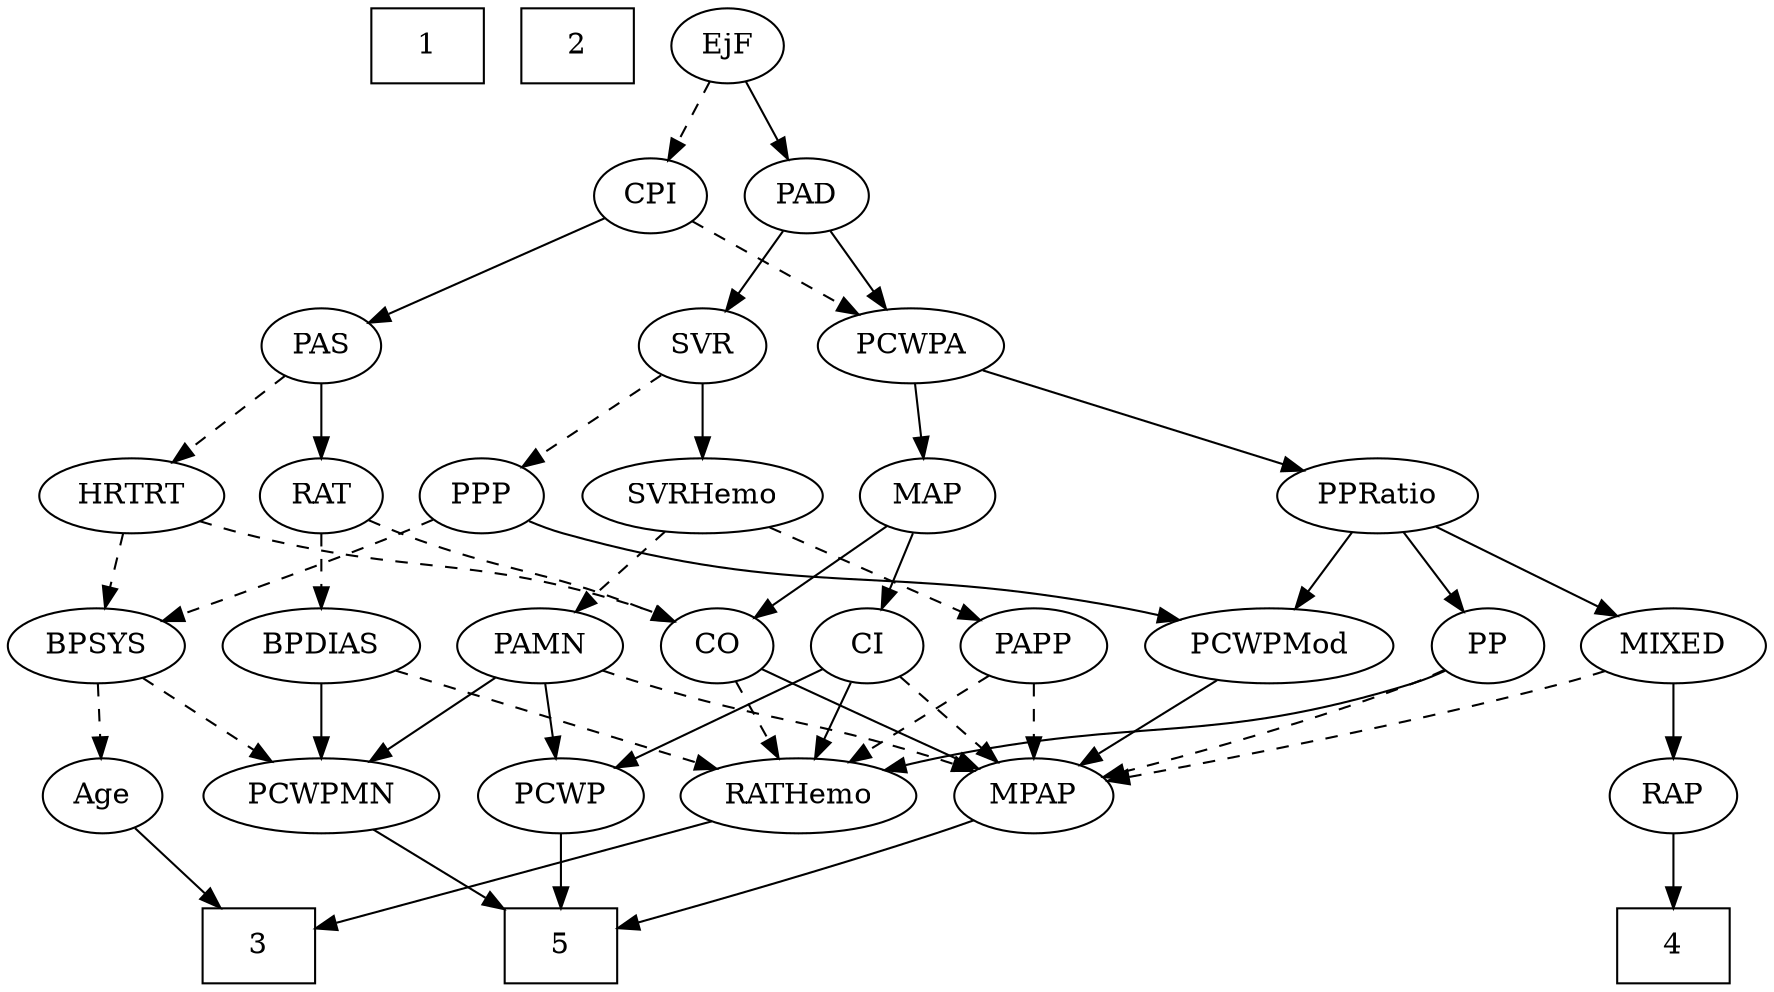strict digraph {
	graph [bb="0,0,785.99,468"];
	node [label="\N"];
	1	[height=0.5,
		pos="327.3,450",
		shape=box,
		width=0.75];
	2	[height=0.5,
		pos="399.3,450",
		shape=box,
		width=0.75];
	3	[height=0.5,
		pos="617.3,18",
		shape=box,
		width=0.75];
	4	[height=0.5,
		pos="40.296,18",
		shape=box,
		width=0.75];
	5	[height=0.5,
		pos="312.3,18",
		shape=box,
		width=0.75];
	Age	[height=0.5,
		pos="741.3,90",
		width=0.75];
	Age -> 3	[pos="e,644.57,34.394 721.37,77.753 703.08,67.427 675.54,51.878 653.38,39.37",
		style=solid];
	EjF	[height=0.5,
		pos="471.3,450",
		width=0.75];
	PAD	[height=0.5,
		pos="434.3,378",
		width=0.79437];
	EjF -> PAD	[pos="e,443.09,395.63 462.71,432.76 458.3,424.4 452.8,414.02 447.83,404.61",
		style=solid];
	CPI	[height=0.5,
		pos="508.3,378",
		width=0.75];
	EjF -> CPI	[pos="e,499.76,395.15 479.88,432.76 484.36,424.28 489.95,413.71 494.98,404.2",
		style=dashed];
	RAP	[height=0.5,
		pos="40.296,90",
		width=0.77632];
	RAP -> 4	[pos="e,40.296,36.104 40.296,71.697 40.296,63.983 40.296,54.712 40.296,46.112",
		style=solid];
	MIXED	[height=0.5,
		pos="40.296,162",
		width=1.1193];
	MIXED -> RAP	[pos="e,40.296,108.1 40.296,143.7 40.296,135.98 40.296,126.71 40.296,118.11",
		style=solid];
	MPAP	[height=0.5,
		pos="312.3,90",
		width=0.97491];
	MIXED -> MPAP	[pos="e,282.41,99.503 70.446,149.94 76.639,147.83 83.147,145.75 89.296,144 159.82,123.95 179.14,125.7 250.3,108 257.52,106.2 265.19,104.19 \
272.58,102.19",
		style=dashed];
	MPAP -> 5	[pos="e,312.3,36.104 312.3,71.697 312.3,63.983 312.3,54.712 312.3,46.112",
		style=solid];
	BPSYS	[height=0.5,
		pos="748.3,162",
		width=1.0471];
	BPSYS -> Age	[pos="e,743.01,108.1 746.57,143.7 745.79,135.98 744.87,126.71 744.01,118.11",
		style=dashed];
	PCWPMN	[height=0.5,
		pos="633.3,90",
		width=1.3902];
	BPSYS -> PCWPMN	[pos="e,657.67,105.84 725.85,147.34 708.92,137.03 685.44,122.74 666.36,111.13",
		style=dashed];
	SVR	[height=0.5,
		pos="483.3,306",
		width=0.77632];
	PAD -> SVR	[pos="e,472.22,322.82 445.42,361.12 451.62,352.26 459.47,341.04 466.42,331.12",
		style=solid];
	PCWPA	[height=0.5,
		pos="390.3,306",
		width=1.1555];
	PAD -> PCWPA	[pos="e,400.85,323.8 424.31,361.12 419.01,352.68 412.36,342.1 406.35,332.55",
		style=solid];
	CO	[height=0.5,
		pos="563.3,162",
		width=0.75];
	CO -> MPAP	[pos="e,344.94,96.936 542.65,150.39 537.7,148.09 532.38,145.81 527.3,144 468.94,123.26 398.9,107.64 354.98,98.903",
		style=solid];
	RATHemo	[height=0.5,
		pos="493.3,90",
		width=1.3721];
	CO -> RATHemo	[pos="e,509.49,107.2 548.79,146.5 539.58,137.28 527.43,125.14 516.86,114.56",
		style=dashed];
	PAS	[height=0.5,
		pos="650.3,306",
		width=0.75];
	RAT	[height=0.5,
		pos="650.3,234",
		width=0.75827];
	PAS -> RAT	[pos="e,650.3,252.1 650.3,287.7 650.3,279.98 650.3,270.71 650.3,262.11",
		style=solid];
	HRTRT	[height=0.5,
		pos="735.3,234",
		width=1.1013];
	PAS -> HRTRT	[pos="e,716.89,250.16 666.69,291.5 678.7,281.61 695.27,267.96 709.11,256.56",
		style=dashed];
	PAMN	[height=0.5,
		pos="206.3,162",
		width=1.011];
	PAMN -> MPAP	[pos="e,291.4,104.8 227.24,147.17 243.06,136.72 265,122.24 282.63,110.59",
		style=dashed];
	PAMN -> PCWPMN	[pos="e,592.13,100.25 233.09,149.67 239,147.51 245.29,145.47 251.3,144 381.73,112.04 418.76,129.65 551.3,108 561.3,106.37 571.95,104.36 \
582.13,102.31",
		style=solid];
	PCWP	[height=0.5,
		pos="206.3,90",
		width=0.97491];
	PAMN -> PCWP	[pos="e,206.3,108.1 206.3,143.7 206.3,135.98 206.3,126.71 206.3,118.11",
		style=solid];
	RATHemo -> 3	[pos="e,589.92,34.457 518.99,74.496 536.95,64.356 561.19,50.671 581.11,39.429",
		style=solid];
	CPI -> PAS	[pos="e,628.89,317.55 529.56,366.52 553.5,354.72 592.62,335.43 619.81,322.03",
		style=solid];
	CPI -> PCWPA	[pos="e,413.88,320.99 488.81,365.44 470.83,354.77 443.77,338.72 422.57,326.14",
		style=dashed];
	RAT -> CO	[pos="e,580.02,176.46 633.52,219.5 620.64,209.14 602.66,194.67 588.12,182.97",
		style=dashed];
	BPDIAS	[height=0.5,
		pos="650.3,162",
		width=1.1735];
	RAT -> BPDIAS	[pos="e,650.3,180.1 650.3,215.7 650.3,207.98 650.3,198.71 650.3,190.11",
		style=dashed];
	SVRHemo	[height=0.5,
		pos="483.3,234",
		width=1.3902];
	SVR -> SVRHemo	[pos="e,483.3,252.1 483.3,287.7 483.3,279.98 483.3,270.71 483.3,262.11",
		style=solid];
	PPP	[height=0.5,
		pos="578.3,234",
		width=0.75];
	SVR -> PPP	[pos="e,560.83,247.87 501.17,291.83 515.72,281.11 536.46,265.83 552.76,253.82",
		style=dashed];
	PCWPMod	[height=0.5,
		pos="312.3,162",
		width=1.4443];
	PCWPMod -> MPAP	[pos="e,312.3,108.1 312.3,143.7 312.3,135.98 312.3,126.71 312.3,118.11",
		style=solid];
	MAP	[height=0.5,
		pos="384.3,234",
		width=0.84854];
	PCWPA -> MAP	[pos="e,385.76,252.1 388.81,287.7 388.15,279.98 387.36,270.71 386.62,262.11",
		style=solid];
	PPRatio	[height=0.5,
		pos="296.3,234",
		width=1.1013];
	PCWPA -> PPRatio	[pos="e,316.2,249.82 370.36,290.15 357.03,280.22 339.28,267.01 324.5,256.01",
		style=solid];
	PCWPMN -> 5	[pos="e,339.32,24.893 591.66,79.92 528.48,66.142 409.39,40.172 349.16,27.039",
		style=solid];
	SVRHemo -> PAMN	[pos="e,233.67,174.12 446.27,221.87 439.01,219.82 431.44,217.77 424.3,216 348.06,197.11 326.7,201.94 251.3,180 248.68,179.24 246,178.4 \
243.31,177.5",
		style=dashed];
	PAPP	[height=0.5,
		pos="486.3,162",
		width=0.88464];
	SVRHemo -> PAPP	[pos="e,485.56,180.1 484.04,215.7 484.37,207.98 484.77,198.71 485.13,190.11",
		style=dashed];
	BPDIAS -> RATHemo	[pos="e,523.26,104.36 622.23,148.49 597.3,137.37 560.59,121.01 532.72,108.58",
		style=dashed];
	BPDIAS -> PCWPMN	[pos="e,637.49,108.28 646.18,144.05 644.29,136.26 642,126.82 639.87,118.08",
		style=solid];
	MAP -> CO	[pos="e,542.14,173.44 408.31,222.49 413.55,220.28 419.09,218.01 424.3,216 469.52,198.51 482.42,198.38 527.3,180 529.12,179.25 530.98,178.46 \
532.85,177.65",
		style=solid];
	CI	[height=0.5,
		pos="125.3,162",
		width=0.75];
	MAP -> CI	[pos="e,145.88,173.79 361.1,221.91 355.97,219.73 350.51,217.63 345.3,216 265.74,191.2 240.47,205.99 161.3,180 159.38,179.37 157.42,178.66 \
155.47,177.9",
		style=solid];
	PP	[height=0.5,
		pos="409.3,162",
		width=0.75];
	PP -> MPAP	[pos="e,331.98,105.2 391.51,148.16 377.16,137.81 356.73,123.06 340.21,111.14",
		style=dashed];
	PP -> RATHemo	[pos="e,474.51,106.65 425.49,147.5 437.1,137.83 453,124.58 466.49,113.34",
		style=solid];
	PPP -> BPSYS	[pos="e,719.58,173.74 599.51,222.7 604.35,220.44 609.48,218.09 614.3,216 646.29,202.14 683.17,187.66 710.13,177.34",
		style=dashed];
	PPP -> PCWPMod	[pos="e,350.92,174.15 557.69,222.27 552.74,219.98 547.4,217.72 542.3,216 469.53,191.44 447.88,198.32 373.3,180 369.21,179 364.99,177.91 \
360.75,176.8",
		style=solid];
	PPRatio -> MIXED	[pos="e,70.75,174.01 261.62,225.06 220.31,215.38 149.33,198.07 89.296,180 86.373,179.12 83.364,178.18 80.344,177.2",
		style=solid];
	PPRatio -> PCWPMod	[pos="e,308.35,180.28 300.17,216.05 301.95,208.26 304.11,198.82 306.11,190.08",
		style=solid];
	PPRatio -> PP	[pos="e,390.12,174.88 318.89,219 336.91,207.84 362.22,192.16 381.48,180.23",
		style=solid];
	PCWP -> 5	[pos="e,286.4,36.099 226.99,75.337 241.45,65.782 261.12,52.797 277.92,41.701",
		style=solid];
	CI -> MPAP	[pos="e,283.3,100.19 146.45,150.56 151.29,148.3 156.44,145.99 161.3,144 198.82,128.6 242.66,113.53 273.4,103.42",
		style=dashed];
	CI -> RATHemo	[pos="e,447.19,96.723 145.84,150.08 150.79,147.79 156.15,145.59 161.3,144 211.7,128.42 356.46,108.42 437.19,98.005",
		style=solid];
	CI -> PCWP	[pos="e,189.21,105.77 141.3,147.17 152.75,137.27 168.4,123.75 181.46,112.46",
		style=solid];
	PAPP -> MPAP	[pos="e,339.34,101.65 461.17,150.52 455.93,148.35 450.44,146.09 445.3,144 412.69,130.74 375.46,115.94 348.7,105.35",
		style=dashed];
	PAPP -> RATHemo	[pos="e,491.59,108.1 488.03,143.7 488.8,135.98 489.73,126.71 490.59,118.11",
		style=dashed];
	HRTRT -> BPSYS	[pos="e,745.09,180.28 738.44,216.05 739.88,208.35 741.61,199.03 743.21,190.36",
		style=dashed];
	HRTRT -> CO	[pos="e,584.51,173.31 705.34,222.01 677.62,211.68 635.38,195.53 599.3,180 597.49,179.22 595.63,178.41 593.77,177.57",
		style=dashed];
}
